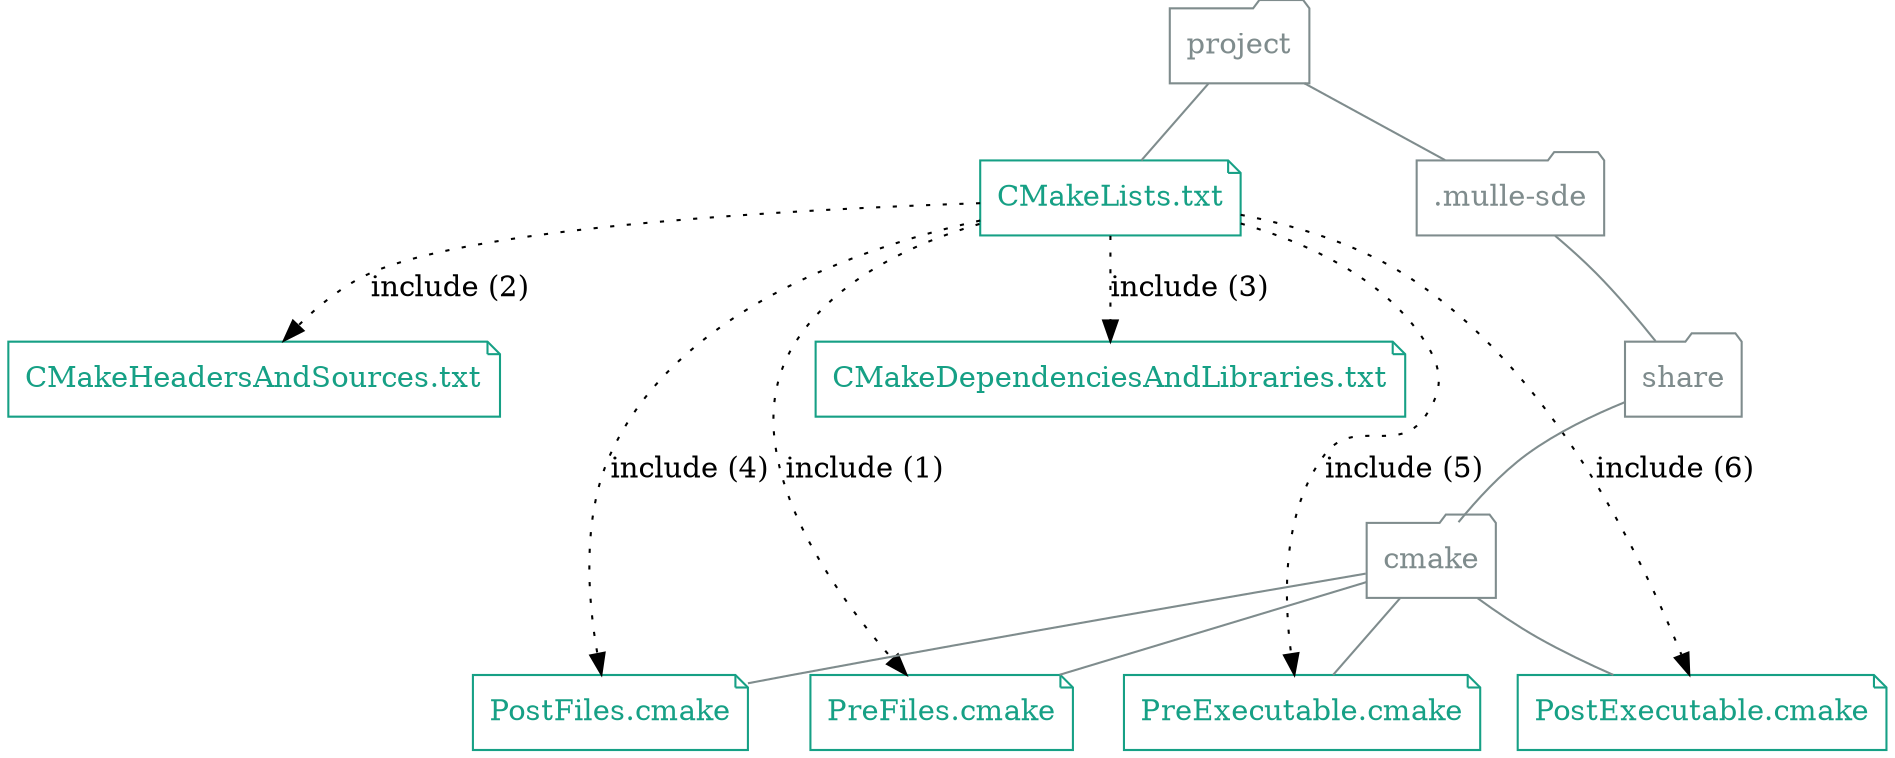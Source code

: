 digraph G {
    graph [rankdir = TD];

    node[ shape=folder];

    { rank = same;  "CMakeLists.txt", ".mulle-sde" };

    "project"                           [ color="#7f8c8d", fontcolor="#7f8c8d" ]

    "project" -> "CMakeLists.txt"       [ arrowhead="none", color="#7f8c8d" ]
    "project" -> ".mulle-sde"         [ arrowhead="none", color="#7f8c8d" ]

    "CMakeLists.txt"                    [ shape="note", color="#16a085", fontcolor="#16a085" ]

    "CMakeHeadersAndSources.txt"        [ shape="note", color="#16a085", fontcolor="#16a085" ]
    "CMakeDependenciesAndLibraries.txt" [ shape="note", color="#16a085", fontcolor="#16a085" ]

    "CMakeLists.txt" -> "CMakeHeadersAndSources.txt"         [ style="dotted", label="include (2)" ]
    "CMakeLists.txt" -> "CMakeDependenciesAndLibraries.txt"  [ style="dotted", label="include (3)" ]


    { rank = same;  "PreFiles.cmake", "PostFiles.cmake", "PreExecutable.cmake", "PostExecutable.cmake" };

    ".mulle-sde" -> "share"                 [ arrowhead="none", color="#7f8c8d" ]
    "share"      -> "cmake"                 [ arrowhead="none", color="#7f8c8d" ]
    "cmake"      -> "PreFiles.cmake"        [ arrowhead="none", color="#7f8c8d" ]
    "cmake"      -> "PostFiles.cmake"       [ arrowhead="none", color="#7f8c8d" ]
    "cmake"      -> "PreExecutable.cmake"   [ arrowhead="none", color="#7f8c8d" ]
    "cmake"      -> "PostExecutable.cmake"  [ arrowhead="none", color="#7f8c8d" ]

    ".mulle-sde"       [ color="#7f8c8d", fontcolor="#7f8c8d" ]
    "share"            [ color="#7f8c8d", fontcolor="#7f8c8d" ]
    "cmake"            [ color="#7f8c8d", fontcolor="#7f8c8d" ]

    "PreFiles.cmake"         [ shape="note", color="#16a085", fontcolor="#16a085" ]
    "PostFiles.cmake"        [ shape="note", color="#16a085", fontcolor="#16a085" ]
    "PreExecutable.cmake"    [ shape="note", color="#16a085", fontcolor="#16a085" ]
    "PostExecutable.cmake"   [ shape="note", color="#16a085", fontcolor="#16a085" ]

    "CMakeLists.txt" -> "PreFiles.cmake"        [ style="dotted", label="include (1)" ]
    "CMakeLists.txt" -> "PostFiles.cmake"       [ style="dotted", label="include (4)" ]
    "CMakeLists.txt" -> "PreExecutable.cmake"   [ style="dotted", label="include (5)" ]
    "CMakeLists.txt" -> "PostExecutable.cmake"  [ style="dotted", label="include (6)" ]

}
